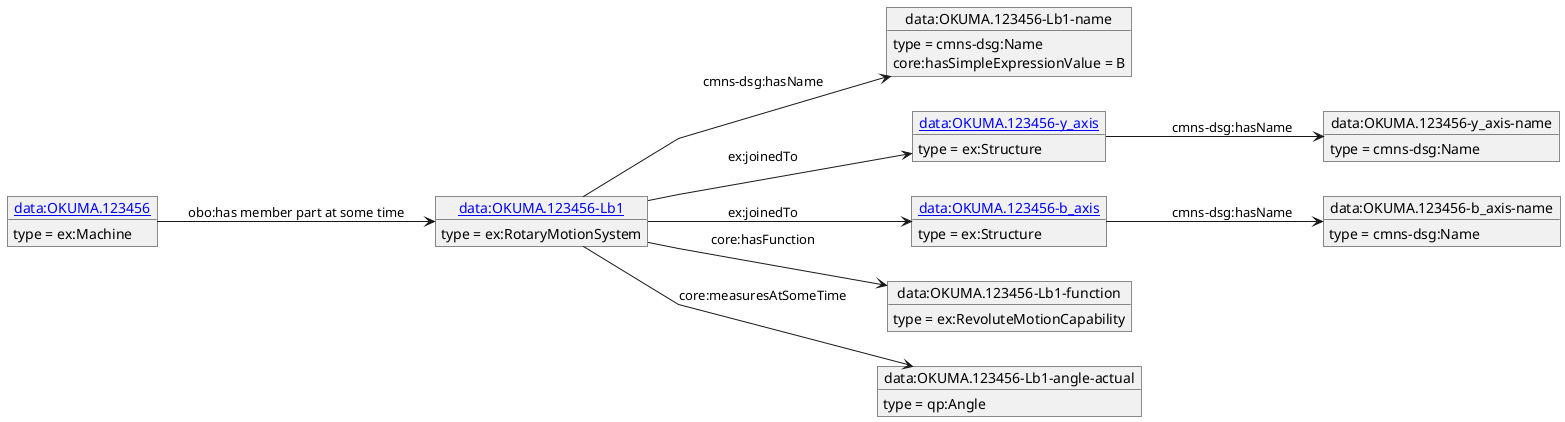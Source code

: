 @startuml
skinparam linetype polyline
left to right direction
object "[[./OKUMA.123456-Lb1.html data:OKUMA.123456-Lb1]]" as o1 {
 type = ex:RotaryMotionSystem
 }
object "data:OKUMA.123456-Lb1-name" as o2 {
 type = cmns-dsg:Name
 }
object "[[./OKUMA.123456-y_axis.html data:OKUMA.123456-y_axis]]" as o3 {
 type = ex:Structure
 }
object "data:OKUMA.123456-y_axis-name" as o4 {
 type = cmns-dsg:Name
 }
object "[[./OKUMA.123456-b_axis.html data:OKUMA.123456-b_axis]]" as o5 {
 type = ex:Structure
 }
object "data:OKUMA.123456-b_axis-name" as o6 {
 type = cmns-dsg:Name
 }
object "data:OKUMA.123456-Lb1-function" as o7 {
 type = ex:RevoluteMotionCapability
 }
object "data:OKUMA.123456-Lb1-angle-actual" as o8 {
 type = qp:Angle
 }
object "[[./OKUMA.123456.html data:OKUMA.123456]]" as o9 {
 type = ex:Machine
 }
o1 --> o2 : cmns-dsg:hasName
o2 : core:hasSimpleExpressionValue = B
o1 --> o3 : ex:joinedTo
o3 --> o4 : cmns-dsg:hasName
o1 --> o5 : ex:joinedTo
o5 --> o6 : cmns-dsg:hasName
o1 --> o7 : core:hasFunction
o1 --> o8 : core:measuresAtSomeTime
o9 --> o1 : obo:has member part at some time
@enduml
